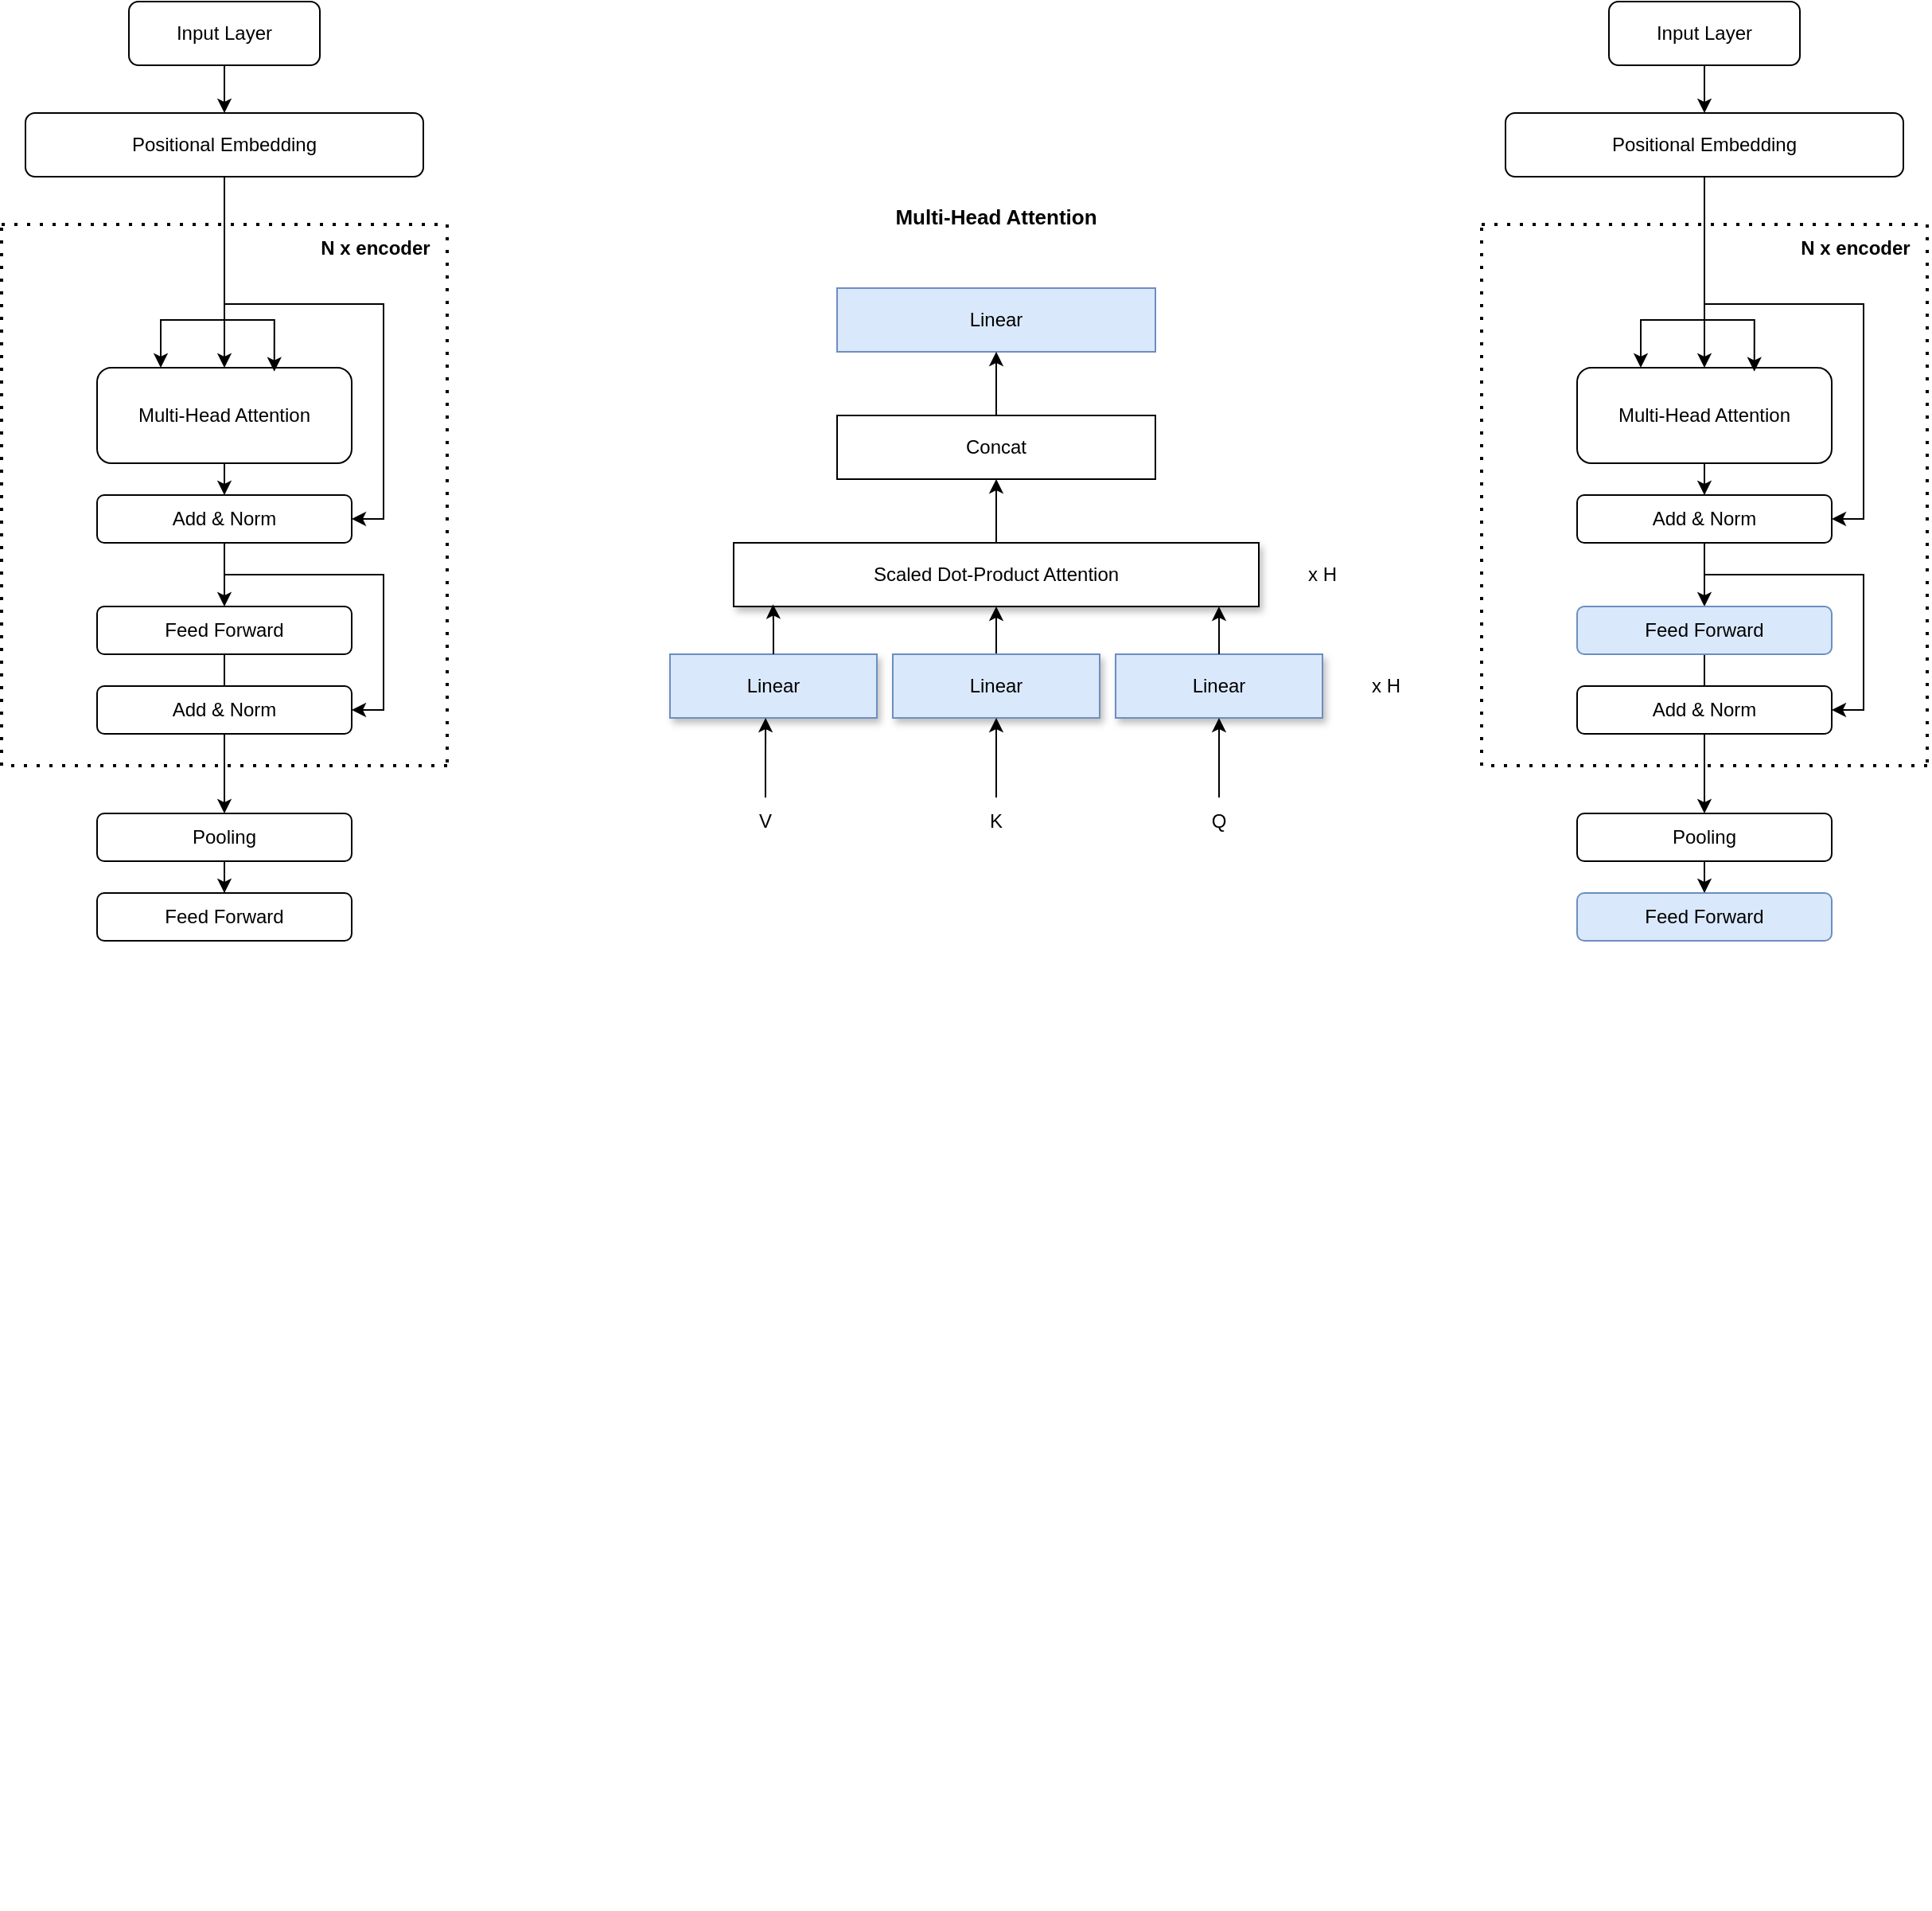 <mxfile version="22.1.5" type="github">
  <diagram name="Page-1" id="bt9SU6ZH0CoPSURDWzX1">
    <mxGraphModel dx="2019" dy="1143" grid="1" gridSize="10" guides="1" tooltips="1" connect="1" arrows="1" fold="1" page="1" pageScale="1" pageWidth="850" pageHeight="1100" math="0" shadow="0">
      <root>
        <mxCell id="0" />
        <mxCell id="1" parent="0" />
        <mxCell id="MrcpoPArOI1mzZWMpqg2-10" style="edgeStyle=orthogonalEdgeStyle;rounded=0;orthogonalLoop=1;jettySize=auto;html=1;" parent="1" source="MrcpoPArOI1mzZWMpqg2-1" target="MrcpoPArOI1mzZWMpqg2-2" edge="1">
          <mxGeometry relative="1" as="geometry" />
        </mxCell>
        <mxCell id="MrcpoPArOI1mzZWMpqg2-1" value="Input Layer" style="rounded=1;whiteSpace=wrap;html=1;" parent="1" vertex="1">
          <mxGeometry x="300" y="210" width="120" height="40" as="geometry" />
        </mxCell>
        <mxCell id="MrcpoPArOI1mzZWMpqg2-21" style="edgeStyle=orthogonalEdgeStyle;rounded=0;orthogonalLoop=1;jettySize=auto;html=1;entryX=0.5;entryY=0;entryDx=0;entryDy=0;" parent="1" source="MrcpoPArOI1mzZWMpqg2-2" target="MrcpoPArOI1mzZWMpqg2-6" edge="1">
          <mxGeometry relative="1" as="geometry">
            <mxPoint x="360" y="370" as="targetPoint" />
          </mxGeometry>
        </mxCell>
        <mxCell id="MrcpoPArOI1mzZWMpqg2-22" style="edgeStyle=orthogonalEdgeStyle;rounded=0;orthogonalLoop=1;jettySize=auto;html=1;entryX=0.25;entryY=0;entryDx=0;entryDy=0;" parent="1" target="MrcpoPArOI1mzZWMpqg2-6" edge="1">
          <mxGeometry relative="1" as="geometry">
            <mxPoint x="360" y="350" as="sourcePoint" />
            <Array as="points">
              <mxPoint x="360" y="410" />
              <mxPoint x="320" y="410" />
            </Array>
          </mxGeometry>
        </mxCell>
        <mxCell id="MrcpoPArOI1mzZWMpqg2-24" style="edgeStyle=orthogonalEdgeStyle;rounded=0;orthogonalLoop=1;jettySize=auto;html=1;entryX=1;entryY=0.5;entryDx=0;entryDy=0;" parent="1" target="MrcpoPArOI1mzZWMpqg2-8" edge="1">
          <mxGeometry relative="1" as="geometry">
            <mxPoint x="360" y="350" as="sourcePoint" />
            <Array as="points">
              <mxPoint x="360" y="400" />
              <mxPoint x="460" y="400" />
              <mxPoint x="460" y="535" />
            </Array>
          </mxGeometry>
        </mxCell>
        <mxCell id="MrcpoPArOI1mzZWMpqg2-2" value="Positional Embedding" style="rounded=1;whiteSpace=wrap;html=1;" parent="1" vertex="1">
          <mxGeometry x="235" y="280" width="250" height="40" as="geometry" />
        </mxCell>
        <mxCell id="MrcpoPArOI1mzZWMpqg2-25" style="edgeStyle=orthogonalEdgeStyle;rounded=0;orthogonalLoop=1;jettySize=auto;html=1;entryX=0.5;entryY=0;entryDx=0;entryDy=0;" parent="1" source="MrcpoPArOI1mzZWMpqg2-6" target="MrcpoPArOI1mzZWMpqg2-8" edge="1">
          <mxGeometry relative="1" as="geometry" />
        </mxCell>
        <mxCell id="MrcpoPArOI1mzZWMpqg2-6" value="Multi-Head Attention" style="rounded=1;whiteSpace=wrap;html=1;" parent="1" vertex="1">
          <mxGeometry x="280" y="440" width="160" height="60" as="geometry" />
        </mxCell>
        <mxCell id="MrcpoPArOI1mzZWMpqg2-26" style="edgeStyle=orthogonalEdgeStyle;rounded=0;orthogonalLoop=1;jettySize=auto;html=1;" parent="1" source="MrcpoPArOI1mzZWMpqg2-8" target="MrcpoPArOI1mzZWMpqg2-9" edge="1">
          <mxGeometry relative="1" as="geometry" />
        </mxCell>
        <mxCell id="NgvEK-a9lT-1kx7HY2Xv-4" style="edgeStyle=orthogonalEdgeStyle;rounded=0;orthogonalLoop=1;jettySize=auto;html=1;entryX=1;entryY=0.5;entryDx=0;entryDy=0;" parent="1" source="MrcpoPArOI1mzZWMpqg2-8" target="NgvEK-a9lT-1kx7HY2Xv-1" edge="1">
          <mxGeometry relative="1" as="geometry">
            <Array as="points">
              <mxPoint x="360" y="570" />
              <mxPoint x="460" y="570" />
              <mxPoint x="460" y="655" />
            </Array>
          </mxGeometry>
        </mxCell>
        <mxCell id="MrcpoPArOI1mzZWMpqg2-8" value="Add &amp;amp; Norm" style="rounded=1;whiteSpace=wrap;html=1;" parent="1" vertex="1">
          <mxGeometry x="280" y="520" width="160" height="30" as="geometry" />
        </mxCell>
        <mxCell id="MrcpoPArOI1mzZWMpqg2-33" style="edgeStyle=orthogonalEdgeStyle;rounded=0;orthogonalLoop=1;jettySize=auto;html=1;entryX=0.5;entryY=0;entryDx=0;entryDy=0;" parent="1" source="MrcpoPArOI1mzZWMpqg2-9" target="MrcpoPArOI1mzZWMpqg2-31" edge="1">
          <mxGeometry relative="1" as="geometry" />
        </mxCell>
        <mxCell id="MrcpoPArOI1mzZWMpqg2-9" value="Feed Forward" style="rounded=1;whiteSpace=wrap;html=1;" parent="1" vertex="1">
          <mxGeometry x="280" y="590" width="160" height="30" as="geometry" />
        </mxCell>
        <mxCell id="MrcpoPArOI1mzZWMpqg2-12" value="N x encoder" style="text;html=1;strokeColor=none;fillColor=none;align=center;verticalAlign=middle;whiteSpace=wrap;rounded=0;fontStyle=1" parent="1" vertex="1">
          <mxGeometry x="410" y="350" width="90" height="30" as="geometry" />
        </mxCell>
        <mxCell id="MrcpoPArOI1mzZWMpqg2-23" style="edgeStyle=orthogonalEdgeStyle;rounded=0;orthogonalLoop=1;jettySize=auto;html=1;entryX=0.696;entryY=0.039;entryDx=0;entryDy=0;entryPerimeter=0;" parent="1" target="MrcpoPArOI1mzZWMpqg2-6" edge="1">
          <mxGeometry relative="1" as="geometry">
            <mxPoint x="360" y="350" as="sourcePoint" />
            <Array as="points">
              <mxPoint x="360" y="410" />
              <mxPoint x="391" y="410" />
            </Array>
          </mxGeometry>
        </mxCell>
        <mxCell id="MrcpoPArOI1mzZWMpqg2-27" value="" style="endArrow=none;dashed=1;html=1;dashPattern=1 3;strokeWidth=2;rounded=0;" parent="1" edge="1">
          <mxGeometry width="50" height="50" relative="1" as="geometry">
            <mxPoint x="220" y="690" as="sourcePoint" />
            <mxPoint x="220" y="350" as="targetPoint" />
          </mxGeometry>
        </mxCell>
        <mxCell id="MrcpoPArOI1mzZWMpqg2-28" value="" style="endArrow=none;dashed=1;html=1;dashPattern=1 3;strokeWidth=2;rounded=0;" parent="1" edge="1">
          <mxGeometry width="50" height="50" relative="1" as="geometry">
            <mxPoint x="500" y="690" as="sourcePoint" />
            <mxPoint x="220" y="690" as="targetPoint" />
          </mxGeometry>
        </mxCell>
        <mxCell id="MrcpoPArOI1mzZWMpqg2-29" value="" style="endArrow=none;dashed=1;html=1;dashPattern=1 3;strokeWidth=2;rounded=0;" parent="1" edge="1">
          <mxGeometry width="50" height="50" relative="1" as="geometry">
            <mxPoint x="500" y="350" as="sourcePoint" />
            <mxPoint x="500" y="690" as="targetPoint" />
          </mxGeometry>
        </mxCell>
        <mxCell id="MrcpoPArOI1mzZWMpqg2-30" value="" style="endArrow=none;dashed=1;html=1;dashPattern=1 3;strokeWidth=2;rounded=0;" parent="1" edge="1">
          <mxGeometry width="50" height="50" relative="1" as="geometry">
            <mxPoint x="220" y="350" as="sourcePoint" />
            <mxPoint x="500" y="350" as="targetPoint" />
          </mxGeometry>
        </mxCell>
        <mxCell id="MrcpoPArOI1mzZWMpqg2-35" style="edgeStyle=orthogonalEdgeStyle;rounded=0;orthogonalLoop=1;jettySize=auto;html=1;" parent="1" source="MrcpoPArOI1mzZWMpqg2-31" target="MrcpoPArOI1mzZWMpqg2-34" edge="1">
          <mxGeometry relative="1" as="geometry" />
        </mxCell>
        <mxCell id="MrcpoPArOI1mzZWMpqg2-31" value="Pooling" style="rounded=1;whiteSpace=wrap;html=1;" parent="1" vertex="1">
          <mxGeometry x="280" y="720" width="160" height="30" as="geometry" />
        </mxCell>
        <mxCell id="MrcpoPArOI1mzZWMpqg2-34" value="Feed Forward" style="rounded=1;whiteSpace=wrap;html=1;" parent="1" vertex="1">
          <mxGeometry x="280" y="770" width="160" height="30" as="geometry" />
        </mxCell>
        <mxCell id="NgvEK-a9lT-1kx7HY2Xv-1" value="Add &amp;amp; Norm" style="rounded=1;whiteSpace=wrap;html=1;" parent="1" vertex="1">
          <mxGeometry x="280" y="640" width="160" height="30" as="geometry" />
        </mxCell>
        <mxCell id="ewkmoBufmCwCCQxwxAz7-1" value="" style="shape=image;verticalLabelPosition=bottom;labelBackgroundColor=default;verticalAlign=top;aspect=fixed;imageAspect=0;image=https://miro.medium.com/v2/resize:fit:1400/1*PiZyU-_J_nWixsTjXOUP7Q.png;" vertex="1" parent="1">
          <mxGeometry x="245" y="960" width="775" height="448.21" as="geometry" />
        </mxCell>
        <mxCell id="ewkmoBufmCwCCQxwxAz7-2" value="Linear" style="rounded=0;whiteSpace=wrap;html=1;fillColor=#dae8fc;strokeColor=#6c8ebf;" vertex="1" parent="1">
          <mxGeometry x="745" y="390" width="200" height="40" as="geometry" />
        </mxCell>
        <mxCell id="ewkmoBufmCwCCQxwxAz7-10" style="edgeStyle=orthogonalEdgeStyle;rounded=0;orthogonalLoop=1;jettySize=auto;html=1;entryX=0.5;entryY=1;entryDx=0;entryDy=0;" edge="1" parent="1" source="ewkmoBufmCwCCQxwxAz7-3" target="ewkmoBufmCwCCQxwxAz7-2">
          <mxGeometry relative="1" as="geometry" />
        </mxCell>
        <mxCell id="ewkmoBufmCwCCQxwxAz7-3" value="Concat" style="rounded=0;whiteSpace=wrap;html=1;" vertex="1" parent="1">
          <mxGeometry x="745" y="470" width="200" height="40" as="geometry" />
        </mxCell>
        <mxCell id="ewkmoBufmCwCCQxwxAz7-11" style="edgeStyle=orthogonalEdgeStyle;rounded=0;orthogonalLoop=1;jettySize=auto;html=1;entryX=0.5;entryY=1;entryDx=0;entryDy=0;" edge="1" parent="1" source="ewkmoBufmCwCCQxwxAz7-4" target="ewkmoBufmCwCCQxwxAz7-3">
          <mxGeometry relative="1" as="geometry" />
        </mxCell>
        <mxCell id="ewkmoBufmCwCCQxwxAz7-4" value="Scaled Dot-Product Attention" style="rounded=0;whiteSpace=wrap;html=1;shadow=1;" vertex="1" parent="1">
          <mxGeometry x="680" y="550" width="330" height="40" as="geometry" />
        </mxCell>
        <mxCell id="ewkmoBufmCwCCQxwxAz7-5" value="Linear" style="rounded=0;whiteSpace=wrap;html=1;shadow=1;fillColor=#dae8fc;strokeColor=#6c8ebf;" vertex="1" parent="1">
          <mxGeometry x="640" y="620" width="130" height="40" as="geometry" />
        </mxCell>
        <mxCell id="ewkmoBufmCwCCQxwxAz7-13" style="edgeStyle=orthogonalEdgeStyle;rounded=0;orthogonalLoop=1;jettySize=auto;html=1;" edge="1" parent="1" source="ewkmoBufmCwCCQxwxAz7-6" target="ewkmoBufmCwCCQxwxAz7-4">
          <mxGeometry relative="1" as="geometry" />
        </mxCell>
        <mxCell id="ewkmoBufmCwCCQxwxAz7-6" value="Linear" style="rounded=0;whiteSpace=wrap;html=1;shadow=1;fillColor=#dae8fc;strokeColor=#6c8ebf;" vertex="1" parent="1">
          <mxGeometry x="780" y="620" width="130" height="40" as="geometry" />
        </mxCell>
        <mxCell id="ewkmoBufmCwCCQxwxAz7-7" value="Linear" style="rounded=0;whiteSpace=wrap;html=1;shadow=1;fillColor=#dae8fc;strokeColor=#6c8ebf;" vertex="1" parent="1">
          <mxGeometry x="920" y="620" width="130" height="40" as="geometry" />
        </mxCell>
        <mxCell id="ewkmoBufmCwCCQxwxAz7-8" value="x H" style="text;html=1;strokeColor=none;fillColor=none;align=center;verticalAlign=middle;whiteSpace=wrap;rounded=0;" vertex="1" parent="1">
          <mxGeometry x="1020" y="555" width="60" height="30" as="geometry" />
        </mxCell>
        <mxCell id="ewkmoBufmCwCCQxwxAz7-9" value="x H" style="text;html=1;strokeColor=none;fillColor=none;align=center;verticalAlign=middle;whiteSpace=wrap;rounded=0;" vertex="1" parent="1">
          <mxGeometry x="1060" y="625" width="60" height="30" as="geometry" />
        </mxCell>
        <mxCell id="ewkmoBufmCwCCQxwxAz7-14" style="edgeStyle=orthogonalEdgeStyle;rounded=0;orthogonalLoop=1;jettySize=auto;html=1;entryX=0.924;entryY=1;entryDx=0;entryDy=0;entryPerimeter=0;" edge="1" parent="1" source="ewkmoBufmCwCCQxwxAz7-7" target="ewkmoBufmCwCCQxwxAz7-4">
          <mxGeometry relative="1" as="geometry" />
        </mxCell>
        <mxCell id="ewkmoBufmCwCCQxwxAz7-15" style="edgeStyle=orthogonalEdgeStyle;rounded=0;orthogonalLoop=1;jettySize=auto;html=1;entryX=0.075;entryY=0.967;entryDx=0;entryDy=0;entryPerimeter=0;" edge="1" parent="1" source="ewkmoBufmCwCCQxwxAz7-5" target="ewkmoBufmCwCCQxwxAz7-4">
          <mxGeometry relative="1" as="geometry" />
        </mxCell>
        <mxCell id="ewkmoBufmCwCCQxwxAz7-17" style="edgeStyle=orthogonalEdgeStyle;rounded=0;orthogonalLoop=1;jettySize=auto;html=1;entryX=0.462;entryY=1;entryDx=0;entryDy=0;entryPerimeter=0;" edge="1" parent="1" source="ewkmoBufmCwCCQxwxAz7-16" target="ewkmoBufmCwCCQxwxAz7-5">
          <mxGeometry relative="1" as="geometry">
            <mxPoint x="700" y="670" as="targetPoint" />
          </mxGeometry>
        </mxCell>
        <mxCell id="ewkmoBufmCwCCQxwxAz7-16" value="V" style="text;html=1;strokeColor=none;fillColor=none;align=center;verticalAlign=middle;whiteSpace=wrap;rounded=0;" vertex="1" parent="1">
          <mxGeometry x="670" y="710" width="60" height="30" as="geometry" />
        </mxCell>
        <mxCell id="ewkmoBufmCwCCQxwxAz7-18" style="edgeStyle=orthogonalEdgeStyle;rounded=0;orthogonalLoop=1;jettySize=auto;html=1;entryX=0.462;entryY=1;entryDx=0;entryDy=0;entryPerimeter=0;" edge="1" parent="1" source="ewkmoBufmCwCCQxwxAz7-19">
          <mxGeometry relative="1" as="geometry">
            <mxPoint x="845" y="660" as="targetPoint" />
          </mxGeometry>
        </mxCell>
        <mxCell id="ewkmoBufmCwCCQxwxAz7-19" value="K" style="text;html=1;strokeColor=none;fillColor=none;align=center;verticalAlign=middle;whiteSpace=wrap;rounded=0;" vertex="1" parent="1">
          <mxGeometry x="815" y="710" width="60" height="30" as="geometry" />
        </mxCell>
        <mxCell id="ewkmoBufmCwCCQxwxAz7-20" style="edgeStyle=orthogonalEdgeStyle;rounded=0;orthogonalLoop=1;jettySize=auto;html=1;entryX=0.462;entryY=1;entryDx=0;entryDy=0;entryPerimeter=0;" edge="1" parent="1" source="ewkmoBufmCwCCQxwxAz7-21">
          <mxGeometry relative="1" as="geometry">
            <mxPoint x="985" y="660" as="targetPoint" />
          </mxGeometry>
        </mxCell>
        <mxCell id="ewkmoBufmCwCCQxwxAz7-21" value="Q" style="text;html=1;strokeColor=none;fillColor=none;align=center;verticalAlign=middle;whiteSpace=wrap;rounded=0;" vertex="1" parent="1">
          <mxGeometry x="955" y="710" width="60" height="30" as="geometry" />
        </mxCell>
        <mxCell id="ewkmoBufmCwCCQxwxAz7-22" value="&lt;b&gt;&lt;font style=&quot;font-size: 13px;&quot;&gt;Multi-Head Attention&lt;/font&gt;&lt;/b&gt;" style="text;html=1;strokeColor=none;fillColor=none;align=center;verticalAlign=middle;whiteSpace=wrap;rounded=0;" vertex="1" parent="1">
          <mxGeometry x="745" y="330" width="200" height="30" as="geometry" />
        </mxCell>
        <mxCell id="ewkmoBufmCwCCQxwxAz7-23" style="edgeStyle=orthogonalEdgeStyle;rounded=0;orthogonalLoop=1;jettySize=auto;html=1;" edge="1" parent="1" source="ewkmoBufmCwCCQxwxAz7-24" target="ewkmoBufmCwCCQxwxAz7-28">
          <mxGeometry relative="1" as="geometry" />
        </mxCell>
        <mxCell id="ewkmoBufmCwCCQxwxAz7-24" value="Input Layer" style="rounded=1;whiteSpace=wrap;html=1;" vertex="1" parent="1">
          <mxGeometry x="1230" y="210" width="120" height="40" as="geometry" />
        </mxCell>
        <mxCell id="ewkmoBufmCwCCQxwxAz7-25" style="edgeStyle=orthogonalEdgeStyle;rounded=0;orthogonalLoop=1;jettySize=auto;html=1;entryX=0.5;entryY=0;entryDx=0;entryDy=0;" edge="1" parent="1" source="ewkmoBufmCwCCQxwxAz7-28" target="ewkmoBufmCwCCQxwxAz7-30">
          <mxGeometry relative="1" as="geometry">
            <mxPoint x="1290" y="370" as="targetPoint" />
          </mxGeometry>
        </mxCell>
        <mxCell id="ewkmoBufmCwCCQxwxAz7-26" style="edgeStyle=orthogonalEdgeStyle;rounded=0;orthogonalLoop=1;jettySize=auto;html=1;entryX=0.25;entryY=0;entryDx=0;entryDy=0;" edge="1" parent="1" target="ewkmoBufmCwCCQxwxAz7-30">
          <mxGeometry relative="1" as="geometry">
            <mxPoint x="1290" y="350" as="sourcePoint" />
            <Array as="points">
              <mxPoint x="1290" y="410" />
              <mxPoint x="1250" y="410" />
            </Array>
          </mxGeometry>
        </mxCell>
        <mxCell id="ewkmoBufmCwCCQxwxAz7-27" style="edgeStyle=orthogonalEdgeStyle;rounded=0;orthogonalLoop=1;jettySize=auto;html=1;entryX=1;entryY=0.5;entryDx=0;entryDy=0;" edge="1" parent="1" target="ewkmoBufmCwCCQxwxAz7-33">
          <mxGeometry relative="1" as="geometry">
            <mxPoint x="1290" y="350" as="sourcePoint" />
            <Array as="points">
              <mxPoint x="1290" y="400" />
              <mxPoint x="1390" y="400" />
              <mxPoint x="1390" y="535" />
            </Array>
          </mxGeometry>
        </mxCell>
        <mxCell id="ewkmoBufmCwCCQxwxAz7-28" value="Positional Embedding" style="rounded=1;whiteSpace=wrap;html=1;" vertex="1" parent="1">
          <mxGeometry x="1165" y="280" width="250" height="40" as="geometry" />
        </mxCell>
        <mxCell id="ewkmoBufmCwCCQxwxAz7-29" style="edgeStyle=orthogonalEdgeStyle;rounded=0;orthogonalLoop=1;jettySize=auto;html=1;entryX=0.5;entryY=0;entryDx=0;entryDy=0;" edge="1" parent="1" source="ewkmoBufmCwCCQxwxAz7-30" target="ewkmoBufmCwCCQxwxAz7-33">
          <mxGeometry relative="1" as="geometry" />
        </mxCell>
        <mxCell id="ewkmoBufmCwCCQxwxAz7-30" value="Multi-Head Attention" style="rounded=1;whiteSpace=wrap;html=1;" vertex="1" parent="1">
          <mxGeometry x="1210" y="440" width="160" height="60" as="geometry" />
        </mxCell>
        <mxCell id="ewkmoBufmCwCCQxwxAz7-31" style="edgeStyle=orthogonalEdgeStyle;rounded=0;orthogonalLoop=1;jettySize=auto;html=1;" edge="1" parent="1" source="ewkmoBufmCwCCQxwxAz7-33" target="ewkmoBufmCwCCQxwxAz7-35">
          <mxGeometry relative="1" as="geometry" />
        </mxCell>
        <mxCell id="ewkmoBufmCwCCQxwxAz7-32" style="edgeStyle=orthogonalEdgeStyle;rounded=0;orthogonalLoop=1;jettySize=auto;html=1;entryX=1;entryY=0.5;entryDx=0;entryDy=0;" edge="1" parent="1" source="ewkmoBufmCwCCQxwxAz7-33" target="ewkmoBufmCwCCQxwxAz7-45">
          <mxGeometry relative="1" as="geometry">
            <Array as="points">
              <mxPoint x="1290" y="570" />
              <mxPoint x="1390" y="570" />
              <mxPoint x="1390" y="655" />
            </Array>
          </mxGeometry>
        </mxCell>
        <mxCell id="ewkmoBufmCwCCQxwxAz7-33" value="Add &amp;amp; Norm" style="rounded=1;whiteSpace=wrap;html=1;" vertex="1" parent="1">
          <mxGeometry x="1210" y="520" width="160" height="30" as="geometry" />
        </mxCell>
        <mxCell id="ewkmoBufmCwCCQxwxAz7-34" style="edgeStyle=orthogonalEdgeStyle;rounded=0;orthogonalLoop=1;jettySize=auto;html=1;entryX=0.5;entryY=0;entryDx=0;entryDy=0;" edge="1" parent="1" source="ewkmoBufmCwCCQxwxAz7-35" target="ewkmoBufmCwCCQxwxAz7-43">
          <mxGeometry relative="1" as="geometry" />
        </mxCell>
        <mxCell id="ewkmoBufmCwCCQxwxAz7-35" value="Feed Forward" style="rounded=1;whiteSpace=wrap;html=1;fillColor=#dae8fc;strokeColor=#6c8ebf;" vertex="1" parent="1">
          <mxGeometry x="1210" y="590" width="160" height="30" as="geometry" />
        </mxCell>
        <mxCell id="ewkmoBufmCwCCQxwxAz7-36" value="N x encoder" style="text;html=1;strokeColor=none;fillColor=none;align=center;verticalAlign=middle;whiteSpace=wrap;rounded=0;fontStyle=1" vertex="1" parent="1">
          <mxGeometry x="1340" y="350" width="90" height="30" as="geometry" />
        </mxCell>
        <mxCell id="ewkmoBufmCwCCQxwxAz7-37" style="edgeStyle=orthogonalEdgeStyle;rounded=0;orthogonalLoop=1;jettySize=auto;html=1;entryX=0.696;entryY=0.039;entryDx=0;entryDy=0;entryPerimeter=0;" edge="1" parent="1" target="ewkmoBufmCwCCQxwxAz7-30">
          <mxGeometry relative="1" as="geometry">
            <mxPoint x="1290" y="350" as="sourcePoint" />
            <Array as="points">
              <mxPoint x="1290" y="410" />
              <mxPoint x="1321" y="410" />
            </Array>
          </mxGeometry>
        </mxCell>
        <mxCell id="ewkmoBufmCwCCQxwxAz7-38" value="" style="endArrow=none;dashed=1;html=1;dashPattern=1 3;strokeWidth=2;rounded=0;" edge="1" parent="1">
          <mxGeometry width="50" height="50" relative="1" as="geometry">
            <mxPoint x="1150" y="690" as="sourcePoint" />
            <mxPoint x="1150" y="350" as="targetPoint" />
          </mxGeometry>
        </mxCell>
        <mxCell id="ewkmoBufmCwCCQxwxAz7-39" value="" style="endArrow=none;dashed=1;html=1;dashPattern=1 3;strokeWidth=2;rounded=0;" edge="1" parent="1">
          <mxGeometry width="50" height="50" relative="1" as="geometry">
            <mxPoint x="1430" y="690" as="sourcePoint" />
            <mxPoint x="1150" y="690" as="targetPoint" />
          </mxGeometry>
        </mxCell>
        <mxCell id="ewkmoBufmCwCCQxwxAz7-40" value="" style="endArrow=none;dashed=1;html=1;dashPattern=1 3;strokeWidth=2;rounded=0;" edge="1" parent="1">
          <mxGeometry width="50" height="50" relative="1" as="geometry">
            <mxPoint x="1430" y="350" as="sourcePoint" />
            <mxPoint x="1430" y="690" as="targetPoint" />
          </mxGeometry>
        </mxCell>
        <mxCell id="ewkmoBufmCwCCQxwxAz7-41" value="" style="endArrow=none;dashed=1;html=1;dashPattern=1 3;strokeWidth=2;rounded=0;" edge="1" parent="1">
          <mxGeometry width="50" height="50" relative="1" as="geometry">
            <mxPoint x="1150" y="350" as="sourcePoint" />
            <mxPoint x="1430" y="350" as="targetPoint" />
          </mxGeometry>
        </mxCell>
        <mxCell id="ewkmoBufmCwCCQxwxAz7-42" style="edgeStyle=orthogonalEdgeStyle;rounded=0;orthogonalLoop=1;jettySize=auto;html=1;" edge="1" parent="1" source="ewkmoBufmCwCCQxwxAz7-43" target="ewkmoBufmCwCCQxwxAz7-44">
          <mxGeometry relative="1" as="geometry" />
        </mxCell>
        <mxCell id="ewkmoBufmCwCCQxwxAz7-43" value="Pooling" style="rounded=1;whiteSpace=wrap;html=1;" vertex="1" parent="1">
          <mxGeometry x="1210" y="720" width="160" height="30" as="geometry" />
        </mxCell>
        <mxCell id="ewkmoBufmCwCCQxwxAz7-44" value="Feed Forward" style="rounded=1;whiteSpace=wrap;html=1;fillColor=#dae8fc;strokeColor=#6c8ebf;" vertex="1" parent="1">
          <mxGeometry x="1210" y="770" width="160" height="30" as="geometry" />
        </mxCell>
        <mxCell id="ewkmoBufmCwCCQxwxAz7-45" value="Add &amp;amp; Norm" style="rounded=1;whiteSpace=wrap;html=1;" vertex="1" parent="1">
          <mxGeometry x="1210" y="640" width="160" height="30" as="geometry" />
        </mxCell>
      </root>
    </mxGraphModel>
  </diagram>
</mxfile>
